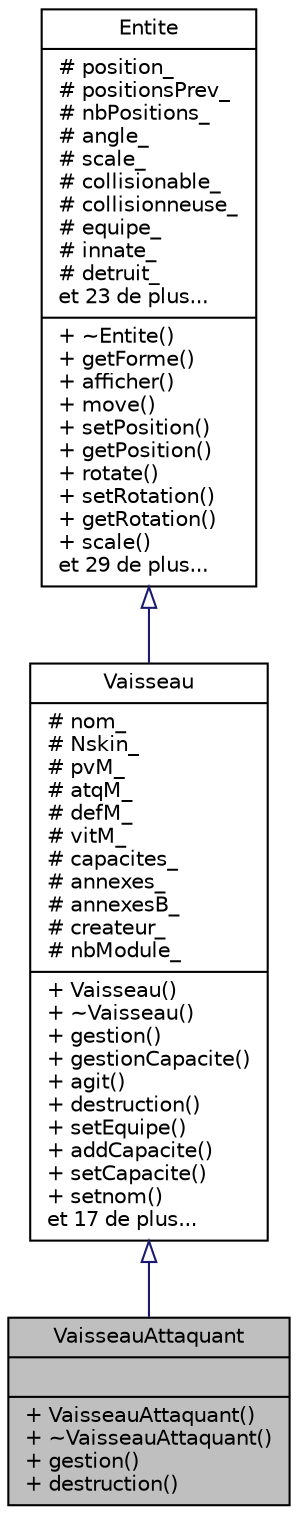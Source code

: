 digraph "VaisseauAttaquant"
{
 // INTERACTIVE_SVG=YES
  edge [fontname="Helvetica",fontsize="10",labelfontname="Helvetica",labelfontsize="10"];
  node [fontname="Helvetica",fontsize="10",shape=record];
  Node0 [label="{VaisseauAttaquant\n||+ VaisseauAttaquant()\l+ ~VaisseauAttaquant()\l+ gestion()\l+ destruction()\l}",height=0.2,width=0.4,color="black", fillcolor="grey75", style="filled", fontcolor="black"];
  Node1 -> Node0 [dir="back",color="midnightblue",fontsize="10",style="solid",arrowtail="onormal",fontname="Helvetica"];
  Node1 [label="{Vaisseau\n|# nom_\l# Nskin_\l# pvM_\l# atqM_\l# defM_\l# vitM_\l# capacites_\l# annexes_\l# annexesB_\l# createur_\l# nbModule_\l|+ Vaisseau()\l+ ~Vaisseau()\l+ gestion()\l+ gestionCapacite()\l+ agit()\l+ destruction()\l+ setEquipe()\l+ addCapacite()\l+ setCapacite()\l+ setnom()\let 17 de plus...\l}",height=0.2,width=0.4,color="black", fillcolor="white", style="filled",URL="$class_vaisseau.html",tooltip="classe du vaisseau (véhicule) d&#39;un joueur ou d&#39;un ennemi "];
  Node2 -> Node1 [dir="back",color="midnightblue",fontsize="10",style="solid",arrowtail="onormal",fontname="Helvetica"];
  Node2 [label="{Entite\n|# position_\l# positionsPrev_\l# nbPositions_\l# angle_\l# scale_\l# collisionable_\l# collisionneuse_\l# equipe_\l# innate_\l# detruit_\let 23 de plus...\l|+ ~Entite()\l+ getForme()\l+ afficher()\l+ move()\l+ setPosition()\l+ getPosition()\l+ rotate()\l+ setRotation()\l+ getRotation()\l+ scale()\let 29 de plus...\l}",height=0.2,width=0.4,color="black", fillcolor="white", style="filled",URL="$class_entite.html",tooltip="Classe virtuelle qui définit une entité "];
}
